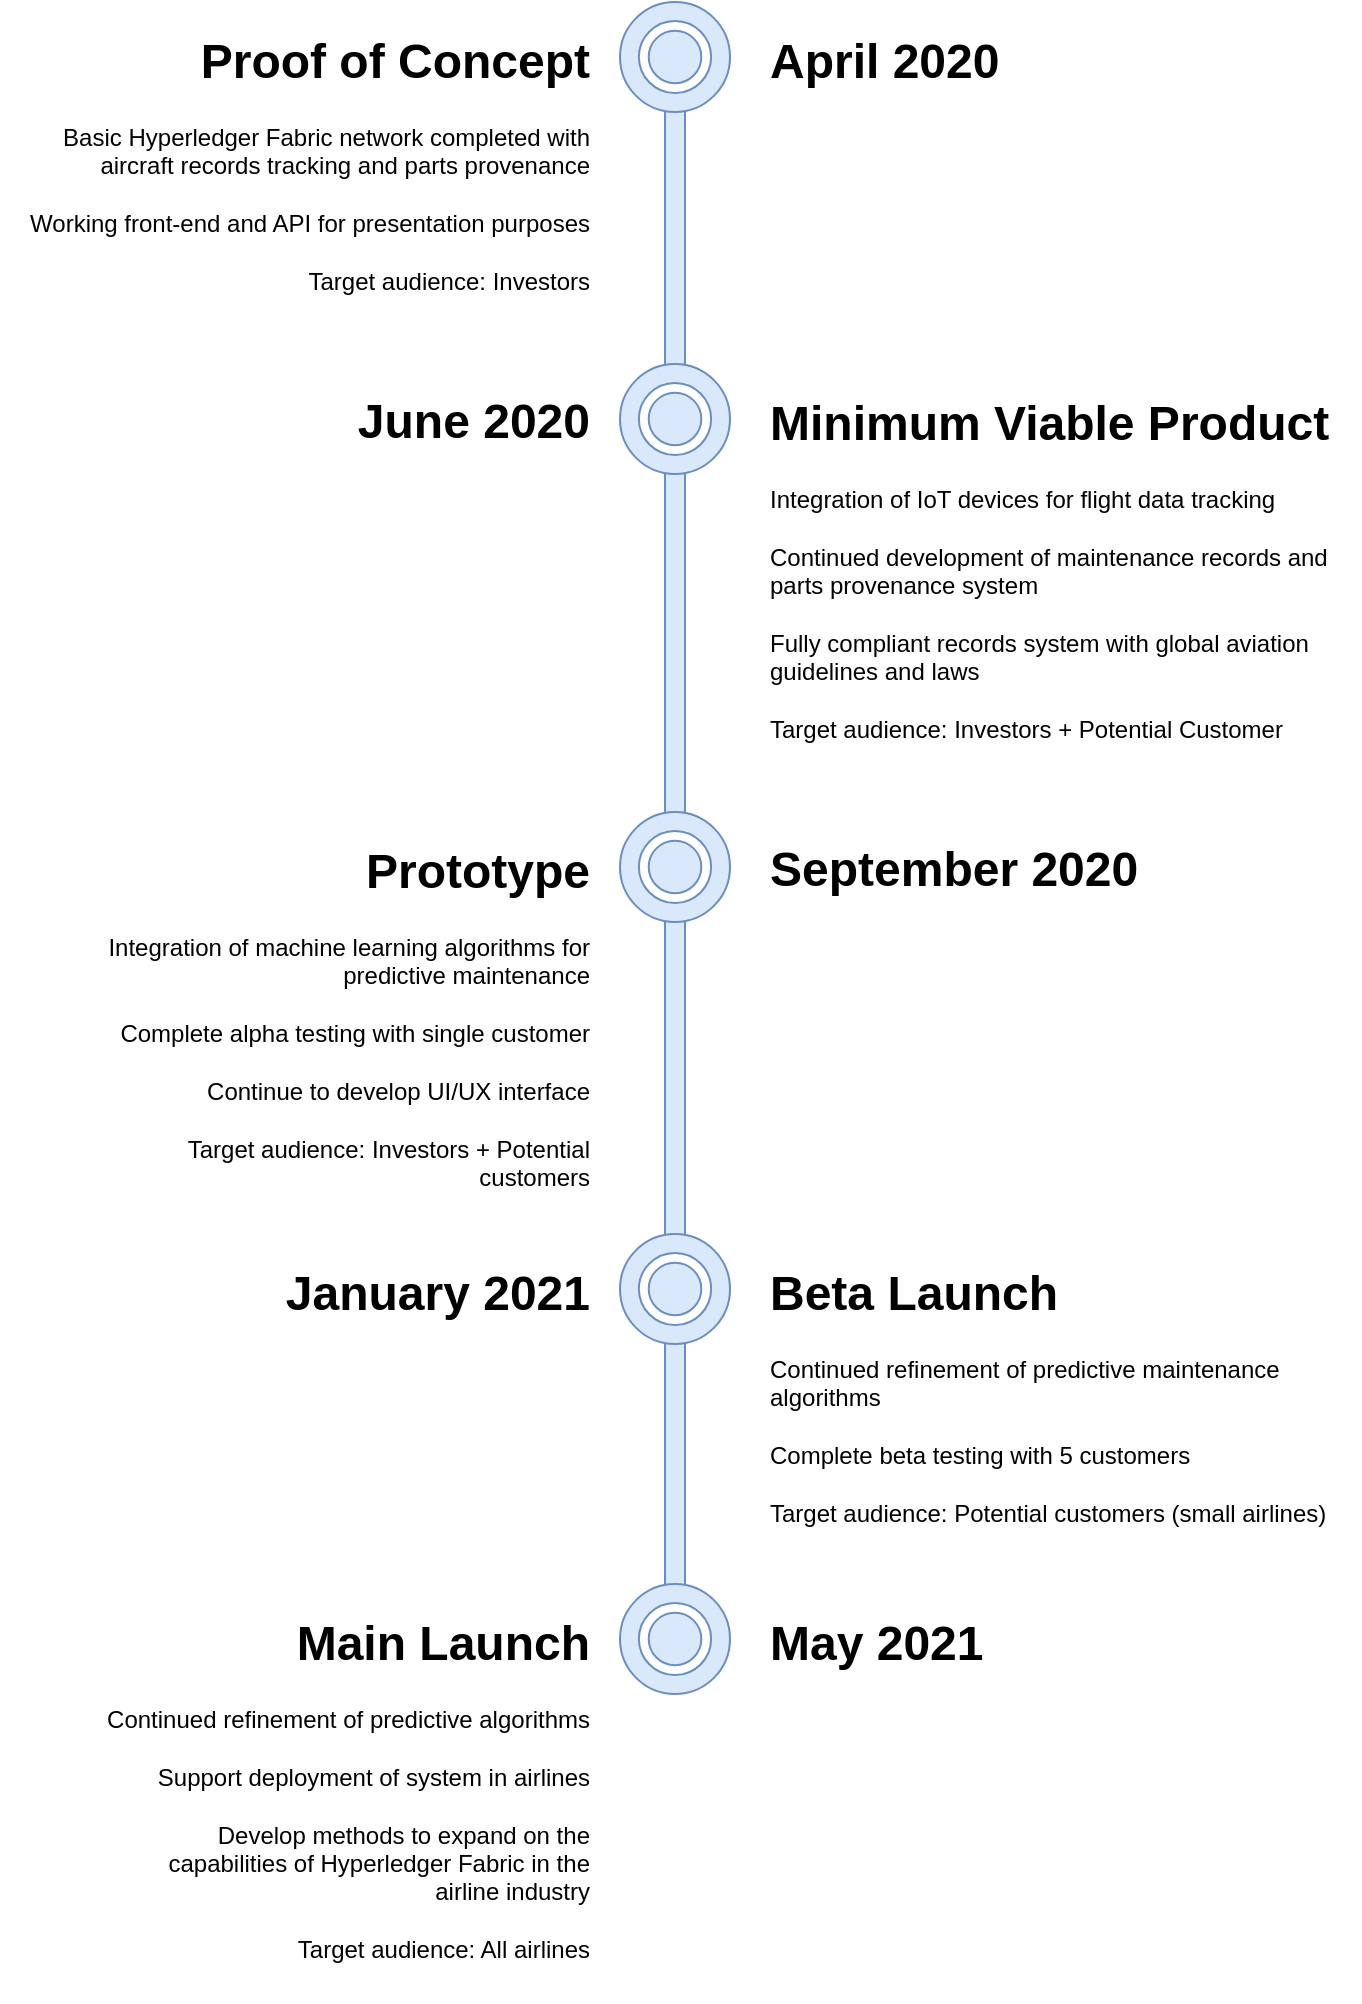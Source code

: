 <mxfile version="12.9.6" type="device"><diagram id="EPv4AvARi2lNHQEpuEUJ" name="Page-1"><mxGraphModel dx="1635" dy="857" grid="1" gridSize="10" guides="1" tooltips="1" connect="1" arrows="1" fold="1" page="1" pageScale="1" pageWidth="850" pageHeight="1100" math="0" shadow="0"><root><mxCell id="0"/><mxCell id="1" parent="0"/><mxCell id="qVCv_IssdxPgWkvfFVUv-29" value="" style="rounded=1;whiteSpace=wrap;html=1;strokeColor=#6c8ebf;fillColor=#dae8fc;" parent="1" vertex="1"><mxGeometry x="432.5" y="40" width="10" height="790" as="geometry"/></mxCell><mxCell id="qVCv_IssdxPgWkvfFVUv-6" value="" style="group" parent="1" vertex="1" connectable="0"><mxGeometry x="410" y="10" width="55" height="55" as="geometry"/></mxCell><mxCell id="qVCv_IssdxPgWkvfFVUv-5" value="" style="ellipse;whiteSpace=wrap;html=1;aspect=fixed;strokeColor=#6c8ebf;fillColor=#dae8fc;" parent="qVCv_IssdxPgWkvfFVUv-6" vertex="1"><mxGeometry width="55" height="55" as="geometry"/></mxCell><mxCell id="qVCv_IssdxPgWkvfFVUv-4" value="" style="ellipse;whiteSpace=wrap;html=1;aspect=fixed;strokeColor=#6C8EBF;" parent="qVCv_IssdxPgWkvfFVUv-6" vertex="1"><mxGeometry x="9.443" y="9.443" width="36.114" height="36.114" as="geometry"/></mxCell><mxCell id="qVCv_IssdxPgWkvfFVUv-3" value="" style="ellipse;whiteSpace=wrap;html=1;aspect=fixed;strokeColor=#6c8ebf;fillColor=#dae8fc;" parent="qVCv_IssdxPgWkvfFVUv-6" vertex="1"><mxGeometry x="14.359" y="14.351" width="26.29" height="26.29" as="geometry"/></mxCell><mxCell id="qVCv_IssdxPgWkvfFVUv-8" value="&lt;h1&gt;Proof of Concept&lt;/h1&gt;&lt;div&gt;Basic Hyperledger Fabric network completed with a&lt;span&gt;ircraft records tracking and p&lt;/span&gt;&lt;span&gt;arts provenance&lt;/span&gt;&lt;/div&gt;&lt;div&gt;&lt;span&gt;&lt;br&gt;&lt;/span&gt;&lt;/div&gt;&lt;div&gt;&lt;div&gt;Working front-end and API for presentation purposes&lt;/div&gt;&lt;/div&gt;&lt;div&gt;&lt;br&gt;&lt;/div&gt;&lt;div&gt;Target audience: Investors&lt;/div&gt;" style="text;html=1;strokeColor=none;fillColor=none;spacing=5;spacingTop=-20;whiteSpace=wrap;overflow=hidden;rounded=0;align=right;" parent="1" vertex="1"><mxGeometry x="100" y="20" width="300" height="170" as="geometry"/></mxCell><mxCell id="qVCv_IssdxPgWkvfFVUv-9" value="" style="group" parent="1" vertex="1" connectable="0"><mxGeometry x="410" y="191" width="55" height="55" as="geometry"/></mxCell><mxCell id="qVCv_IssdxPgWkvfFVUv-10" value="" style="ellipse;whiteSpace=wrap;html=1;aspect=fixed;strokeColor=#6c8ebf;fillColor=#dae8fc;" parent="qVCv_IssdxPgWkvfFVUv-9" vertex="1"><mxGeometry width="55" height="55" as="geometry"/></mxCell><mxCell id="qVCv_IssdxPgWkvfFVUv-11" value="" style="ellipse;whiteSpace=wrap;html=1;aspect=fixed;strokeColor=#6C8EBF;" parent="qVCv_IssdxPgWkvfFVUv-9" vertex="1"><mxGeometry x="9.443" y="9.443" width="36.114" height="36.114" as="geometry"/></mxCell><mxCell id="qVCv_IssdxPgWkvfFVUv-12" value="" style="ellipse;whiteSpace=wrap;html=1;aspect=fixed;strokeColor=#6c8ebf;fillColor=#dae8fc;" parent="qVCv_IssdxPgWkvfFVUv-9" vertex="1"><mxGeometry x="14.359" y="14.351" width="26.29" height="26.29" as="geometry"/></mxCell><mxCell id="qVCv_IssdxPgWkvfFVUv-13" value="&lt;h1&gt;Minimum Viable Product&lt;/h1&gt;&lt;div&gt;Integration of IoT devices for flight data tracking&lt;/div&gt;&lt;div&gt;&lt;br&gt;&lt;/div&gt;&lt;div&gt;Continued development of maintenance records and parts provenance system&lt;/div&gt;&lt;div&gt;&lt;br&gt;&lt;/div&gt;&lt;div&gt;Fully compliant records system with global aviation guidelines and laws&lt;/div&gt;&lt;div&gt;&lt;br&gt;&lt;/div&gt;&lt;div&gt;Target audience: Investors + Potential Customer&lt;/div&gt;" style="text;html=1;strokeColor=none;fillColor=none;spacing=5;spacingTop=-20;whiteSpace=wrap;overflow=hidden;rounded=0;" parent="1" vertex="1"><mxGeometry x="480" y="201" width="300" height="180" as="geometry"/></mxCell><mxCell id="qVCv_IssdxPgWkvfFVUv-14" value="" style="group" parent="1" vertex="1" connectable="0"><mxGeometry x="410" y="415" width="55" height="55" as="geometry"/></mxCell><mxCell id="qVCv_IssdxPgWkvfFVUv-15" value="" style="ellipse;whiteSpace=wrap;html=1;aspect=fixed;strokeColor=#6c8ebf;fillColor=#dae8fc;" parent="qVCv_IssdxPgWkvfFVUv-14" vertex="1"><mxGeometry width="55" height="55" as="geometry"/></mxCell><mxCell id="qVCv_IssdxPgWkvfFVUv-16" value="" style="ellipse;whiteSpace=wrap;html=1;aspect=fixed;strokeColor=#6C8EBF;" parent="qVCv_IssdxPgWkvfFVUv-14" vertex="1"><mxGeometry x="9.443" y="9.443" width="36.114" height="36.114" as="geometry"/></mxCell><mxCell id="qVCv_IssdxPgWkvfFVUv-17" value="" style="ellipse;whiteSpace=wrap;html=1;aspect=fixed;strokeColor=#6c8ebf;fillColor=#dae8fc;" parent="qVCv_IssdxPgWkvfFVUv-14" vertex="1"><mxGeometry x="14.359" y="14.351" width="26.29" height="26.29" as="geometry"/></mxCell><mxCell id="qVCv_IssdxPgWkvfFVUv-18" value="&lt;h1&gt;Prototype&lt;/h1&gt;&lt;div&gt;Integration of machine learning algorithms for predictive maintenance&lt;/div&gt;&lt;div&gt;&lt;br&gt;&lt;/div&gt;&lt;div&gt;Complete alpha testing with single customer&lt;/div&gt;&lt;div&gt;&lt;br&gt;&lt;/div&gt;&lt;div&gt;Continue to develop UI/UX interface&lt;/div&gt;&lt;div&gt;&lt;br&gt;&lt;/div&gt;&lt;div&gt;Target audience: Investors + Potential customers&lt;/div&gt;" style="text;html=1;strokeColor=none;fillColor=none;spacing=5;spacingTop=-20;whiteSpace=wrap;overflow=hidden;rounded=0;align=right;" parent="1" vertex="1"><mxGeometry x="150" y="425" width="250" height="180" as="geometry"/></mxCell><mxCell id="qVCv_IssdxPgWkvfFVUv-19" value="" style="group" parent="1" vertex="1" connectable="0"><mxGeometry x="410" y="626" width="55" height="55" as="geometry"/></mxCell><mxCell id="qVCv_IssdxPgWkvfFVUv-20" value="" style="ellipse;whiteSpace=wrap;html=1;aspect=fixed;strokeColor=#6c8ebf;fillColor=#dae8fc;" parent="qVCv_IssdxPgWkvfFVUv-19" vertex="1"><mxGeometry width="55" height="55" as="geometry"/></mxCell><mxCell id="qVCv_IssdxPgWkvfFVUv-21" value="" style="ellipse;whiteSpace=wrap;html=1;aspect=fixed;strokeColor=#6C8EBF;" parent="qVCv_IssdxPgWkvfFVUv-19" vertex="1"><mxGeometry x="9.443" y="9.443" width="36.114" height="36.114" as="geometry"/></mxCell><mxCell id="qVCv_IssdxPgWkvfFVUv-22" value="" style="ellipse;whiteSpace=wrap;html=1;aspect=fixed;strokeColor=#6c8ebf;fillColor=#dae8fc;" parent="qVCv_IssdxPgWkvfFVUv-19" vertex="1"><mxGeometry x="14.359" y="14.351" width="26.29" height="26.29" as="geometry"/></mxCell><mxCell id="qVCv_IssdxPgWkvfFVUv-23" value="&lt;h1&gt;Beta Launch&lt;/h1&gt;&lt;div&gt;Continued refinement of predictive maintenance algorithms&lt;/div&gt;&lt;div&gt;&lt;br&gt;&lt;/div&gt;&lt;div&gt;Complete beta testing with 5 customers&lt;/div&gt;&lt;div&gt;&lt;br&gt;&lt;/div&gt;&lt;div&gt;Target audience: Potential customers (small airlines)&lt;/div&gt;" style="text;html=1;strokeColor=none;fillColor=none;spacing=5;spacingTop=-20;whiteSpace=wrap;overflow=hidden;rounded=0;" parent="1" vertex="1"><mxGeometry x="480" y="636" width="300" height="140" as="geometry"/></mxCell><mxCell id="qVCv_IssdxPgWkvfFVUv-24" value="" style="group" parent="1" vertex="1" connectable="0"><mxGeometry x="410" y="801" width="55" height="55" as="geometry"/></mxCell><mxCell id="qVCv_IssdxPgWkvfFVUv-25" value="" style="ellipse;whiteSpace=wrap;html=1;aspect=fixed;strokeColor=#6c8ebf;fillColor=#dae8fc;" parent="qVCv_IssdxPgWkvfFVUv-24" vertex="1"><mxGeometry width="55" height="55" as="geometry"/></mxCell><mxCell id="qVCv_IssdxPgWkvfFVUv-26" value="" style="ellipse;whiteSpace=wrap;html=1;aspect=fixed;strokeColor=#6C8EBF;" parent="qVCv_IssdxPgWkvfFVUv-24" vertex="1"><mxGeometry x="9.443" y="9.443" width="36.114" height="36.114" as="geometry"/></mxCell><mxCell id="qVCv_IssdxPgWkvfFVUv-27" value="" style="ellipse;whiteSpace=wrap;html=1;aspect=fixed;strokeColor=#6c8ebf;fillColor=#dae8fc;" parent="qVCv_IssdxPgWkvfFVUv-24" vertex="1"><mxGeometry x="14.359" y="14.351" width="26.29" height="26.29" as="geometry"/></mxCell><mxCell id="qVCv_IssdxPgWkvfFVUv-28" value="&lt;h1&gt;Main Launch&lt;/h1&gt;&lt;div&gt;Continued refinement of predictive algorithms&lt;/div&gt;&lt;div&gt;&lt;br&gt;&lt;/div&gt;&lt;div&gt;Support deployment of system in airlines&lt;/div&gt;&lt;div&gt;&lt;br&gt;&lt;/div&gt;&lt;div&gt;Develop methods to expand on the capabilities of Hyperledger Fabric in the airline industry&lt;/div&gt;&lt;div&gt;&lt;br&gt;&lt;/div&gt;&lt;div&gt;Target audience: All airlines&lt;/div&gt;" style="text;html=1;strokeColor=none;fillColor=none;spacing=5;spacingTop=-20;whiteSpace=wrap;overflow=hidden;rounded=0;align=right;" parent="1" vertex="1"><mxGeometry x="150" y="811" width="250" height="199" as="geometry"/></mxCell><mxCell id="qVCv_IssdxPgWkvfFVUv-32" value="&lt;h1&gt;April 2020&lt;/h1&gt;" style="text;html=1;strokeColor=none;fillColor=none;spacing=5;spacingTop=-20;whiteSpace=wrap;overflow=hidden;rounded=0;" parent="1" vertex="1"><mxGeometry x="480" y="20" width="150" height="37.5" as="geometry"/></mxCell><mxCell id="qVCv_IssdxPgWkvfFVUv-33" value="&lt;h1&gt;September 2020&lt;/h1&gt;" style="text;html=1;strokeColor=none;fillColor=none;spacing=5;spacingTop=-20;whiteSpace=wrap;overflow=hidden;rounded=0;" parent="1" vertex="1"><mxGeometry x="480" y="423.75" width="210" height="37.5" as="geometry"/></mxCell><mxCell id="qVCv_IssdxPgWkvfFVUv-35" value="&lt;h1&gt;June 2020&lt;/h1&gt;" style="text;html=1;strokeColor=none;fillColor=none;spacing=5;spacingTop=-20;whiteSpace=wrap;overflow=hidden;rounded=0;align=right;" parent="1" vertex="1"><mxGeometry x="250" y="199.75" width="150" height="37.5" as="geometry"/></mxCell><mxCell id="qVCv_IssdxPgWkvfFVUv-37" value="&lt;h1&gt;January 2021&lt;/h1&gt;" style="text;html=1;strokeColor=none;fillColor=none;spacing=5;spacingTop=-20;whiteSpace=wrap;overflow=hidden;rounded=0;align=right;" parent="1" vertex="1"><mxGeometry x="230" y="636" width="170" height="37.5" as="geometry"/></mxCell><mxCell id="qVCv_IssdxPgWkvfFVUv-38" value="&lt;h1&gt;May 2021&lt;/h1&gt;" style="text;html=1;strokeColor=none;fillColor=none;spacing=5;spacingTop=-20;whiteSpace=wrap;overflow=hidden;rounded=0;" parent="1" vertex="1"><mxGeometry x="480" y="811" width="210" height="37.5" as="geometry"/></mxCell></root></mxGraphModel></diagram></mxfile>
